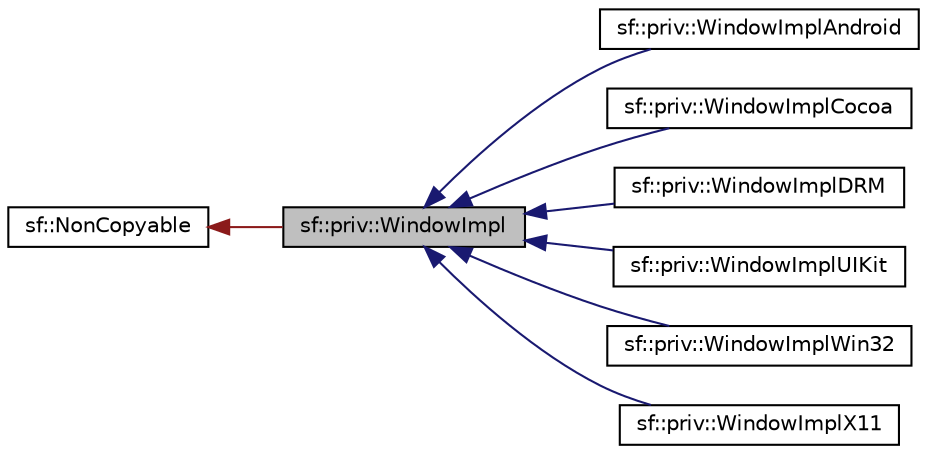 digraph "sf::priv::WindowImpl"
{
 // LATEX_PDF_SIZE
  edge [fontname="Helvetica",fontsize="10",labelfontname="Helvetica",labelfontsize="10"];
  node [fontname="Helvetica",fontsize="10",shape=record];
  rankdir="LR";
  Node1 [label="sf::priv::WindowImpl",height=0.2,width=0.4,color="black", fillcolor="grey75", style="filled", fontcolor="black",tooltip="Abstract base class for OS-specific window implementation."];
  Node2 -> Node1 [dir="back",color="firebrick4",fontsize="10",style="solid",fontname="Helvetica"];
  Node2 [label="sf::NonCopyable",height=0.2,width=0.4,color="black", fillcolor="white", style="filled",URL="$d0/da7/classsf_1_1NonCopyable.html",tooltip="Utility class that makes any derived class non-copyable."];
  Node1 -> Node3 [dir="back",color="midnightblue",fontsize="10",style="solid",fontname="Helvetica"];
  Node3 [label="sf::priv::WindowImplAndroid",height=0.2,width=0.4,color="black", fillcolor="white", style="filled",URL="$d5/d5f/classsf_1_1priv_1_1WindowImplAndroid.html",tooltip="Android implementation of WindowImpl."];
  Node1 -> Node4 [dir="back",color="midnightblue",fontsize="10",style="solid",fontname="Helvetica"];
  Node4 [label="sf::priv::WindowImplCocoa",height=0.2,width=0.4,color="black", fillcolor="white", style="filled",URL="$dd/db0/classsf_1_1priv_1_1WindowImplCocoa.html",tooltip="Mac OS X (Cocoa) implementation of WindowImpl."];
  Node1 -> Node5 [dir="back",color="midnightblue",fontsize="10",style="solid",fontname="Helvetica"];
  Node5 [label="sf::priv::WindowImplDRM",height=0.2,width=0.4,color="black", fillcolor="white", style="filled",URL="$d2/da5/classsf_1_1priv_1_1WindowImplDRM.html",tooltip="DRM implementation of WindowImpl."];
  Node1 -> Node6 [dir="back",color="midnightblue",fontsize="10",style="solid",fontname="Helvetica"];
  Node6 [label="sf::priv::WindowImplUIKit",height=0.2,width=0.4,color="black", fillcolor="white", style="filled",URL="$d0/d3a/classsf_1_1priv_1_1WindowImplUIKit.html",tooltip="iOS (UIKit) implementation of WindowImpl"];
  Node1 -> Node7 [dir="back",color="midnightblue",fontsize="10",style="solid",fontname="Helvetica"];
  Node7 [label="sf::priv::WindowImplWin32",height=0.2,width=0.4,color="black", fillcolor="white", style="filled",URL="$d1/d05/classsf_1_1priv_1_1WindowImplWin32.html",tooltip="Windows implementation of WindowImpl."];
  Node1 -> Node8 [dir="back",color="midnightblue",fontsize="10",style="solid",fontname="Helvetica"];
  Node8 [label="sf::priv::WindowImplX11",height=0.2,width=0.4,color="black", fillcolor="white", style="filled",URL="$db/d43/classsf_1_1priv_1_1WindowImplX11.html",tooltip="Linux (X11) implementation of WindowImpl."];
}
